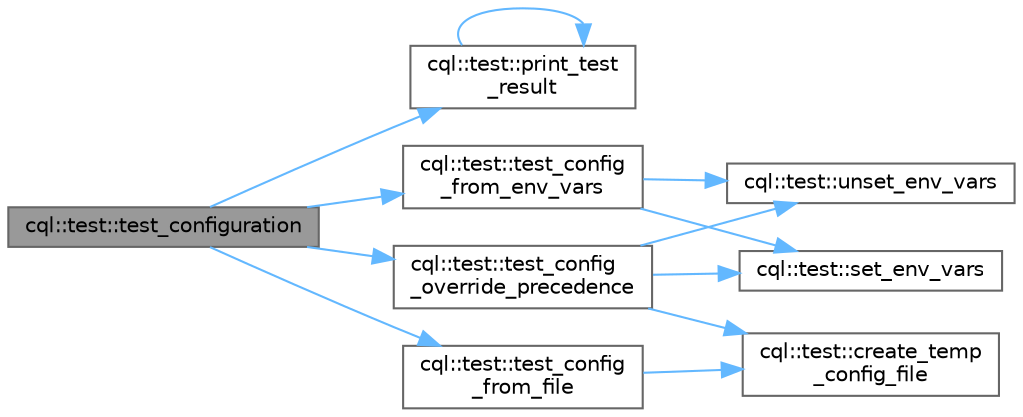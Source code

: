digraph "cql::test::test_configuration"
{
 // INTERACTIVE_SVG=YES
 // LATEX_PDF_SIZE
  bgcolor="transparent";
  edge [fontname=Helvetica,fontsize=10,labelfontname=Helvetica,labelfontsize=10];
  node [fontname=Helvetica,fontsize=10,shape=box,height=0.2,width=0.4];
  rankdir="LR";
  Node1 [id="Node000001",label="cql::test::test_configuration",height=0.2,width=0.4,color="gray40", fillcolor="grey60", style="filled", fontcolor="black",tooltip="Run all configuration tests."];
  Node1 -> Node2 [id="edge1_Node000001_Node000002",color="steelblue1",style="solid",tooltip=" "];
  Node2 [id="Node000002",label="cql::test::print_test\l_result",height=0.2,width=0.4,color="grey40", fillcolor="white", style="filled",URL="$namespacecql_1_1test.html#aba09c88300fea957163e098f7b117f07",tooltip=" "];
  Node2 -> Node2 [id="edge2_Node000002_Node000002",color="steelblue1",style="solid",tooltip=" "];
  Node1 -> Node3 [id="edge3_Node000001_Node000003",color="steelblue1",style="solid",tooltip=" "];
  Node3 [id="Node000003",label="cql::test::test_config\l_from_env_vars",height=0.2,width=0.4,color="grey40", fillcolor="white", style="filled",URL="$namespacecql_1_1test.html#ae42f8076307c597a891d59d96109ea47",tooltip="Test loading configuration from environment variables."];
  Node3 -> Node4 [id="edge4_Node000003_Node000004",color="steelblue1",style="solid",tooltip=" "];
  Node4 [id="Node000004",label="cql::test::set_env_vars",height=0.2,width=0.4,color="grey40", fillcolor="white", style="filled",URL="$namespacecql_1_1test.html#a6546a58994b858292ead6dcd2336cc63",tooltip="Helper function to set environment variables."];
  Node3 -> Node5 [id="edge5_Node000003_Node000005",color="steelblue1",style="solid",tooltip=" "];
  Node5 [id="Node000005",label="cql::test::unset_env_vars",height=0.2,width=0.4,color="grey40", fillcolor="white", style="filled",URL="$namespacecql_1_1test.html#a2181f19597ee7f23b09f1e36602fe530",tooltip="Helper function to unset environment variables."];
  Node1 -> Node6 [id="edge6_Node000001_Node000006",color="steelblue1",style="solid",tooltip=" "];
  Node6 [id="Node000006",label="cql::test::test_config\l_from_file",height=0.2,width=0.4,color="grey40", fillcolor="white", style="filled",URL="$namespacecql_1_1test.html#a114277eb91868971468d8b37da554727",tooltip="Test loading configuration from a config file."];
  Node6 -> Node7 [id="edge7_Node000006_Node000007",color="steelblue1",style="solid",tooltip=" "];
  Node7 [id="Node000007",label="cql::test::create_temp\l_config_file",height=0.2,width=0.4,color="grey40", fillcolor="white", style="filled",URL="$namespacecql_1_1test.html#a3cc63eb07ca141024a925b1a7854b541",tooltip="Helper function to create a temporary config file."];
  Node1 -> Node8 [id="edge8_Node000001_Node000008",color="steelblue1",style="solid",tooltip=" "];
  Node8 [id="Node000008",label="cql::test::test_config\l_override_precedence",height=0.2,width=0.4,color="grey40", fillcolor="white", style="filled",URL="$namespacecql_1_1test.html#ae6c3559f462def1cb5b12ec532ce6f29",tooltip="Test configuration override precedence (env vars should override file values)"];
  Node8 -> Node7 [id="edge9_Node000008_Node000007",color="steelblue1",style="solid",tooltip=" "];
  Node8 -> Node4 [id="edge10_Node000008_Node000004",color="steelblue1",style="solid",tooltip=" "];
  Node8 -> Node5 [id="edge11_Node000008_Node000005",color="steelblue1",style="solid",tooltip=" "];
}
